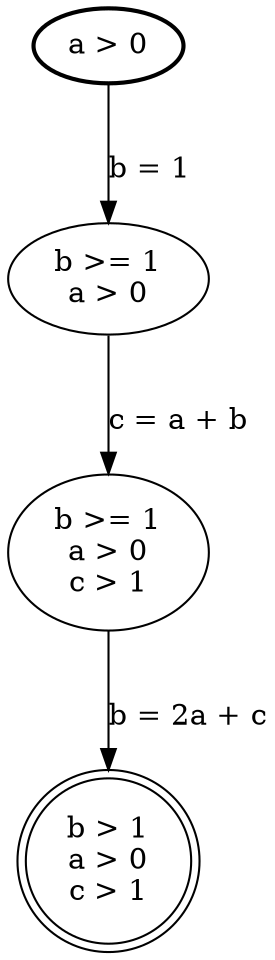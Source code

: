 digraph PTS {
    Location_0[label="a > 0"][style="bold"];
    Location_1[label="b >= 1\na > 0"][style="solid"];
    Location_2[label="b >= 1\na > 0\nc > 1"][style="solid"];
    Location_3[label="b > 1\na > 0\nc > 1"][style="solid"][shape="doublecircle"];
    Location_0 -> Location_1[label="\nb = 1"];
    Location_1 -> Location_2[label="\nc = a + b"];
    Location_2 -> Location_3[label="\nb = 2a + c"];
}
